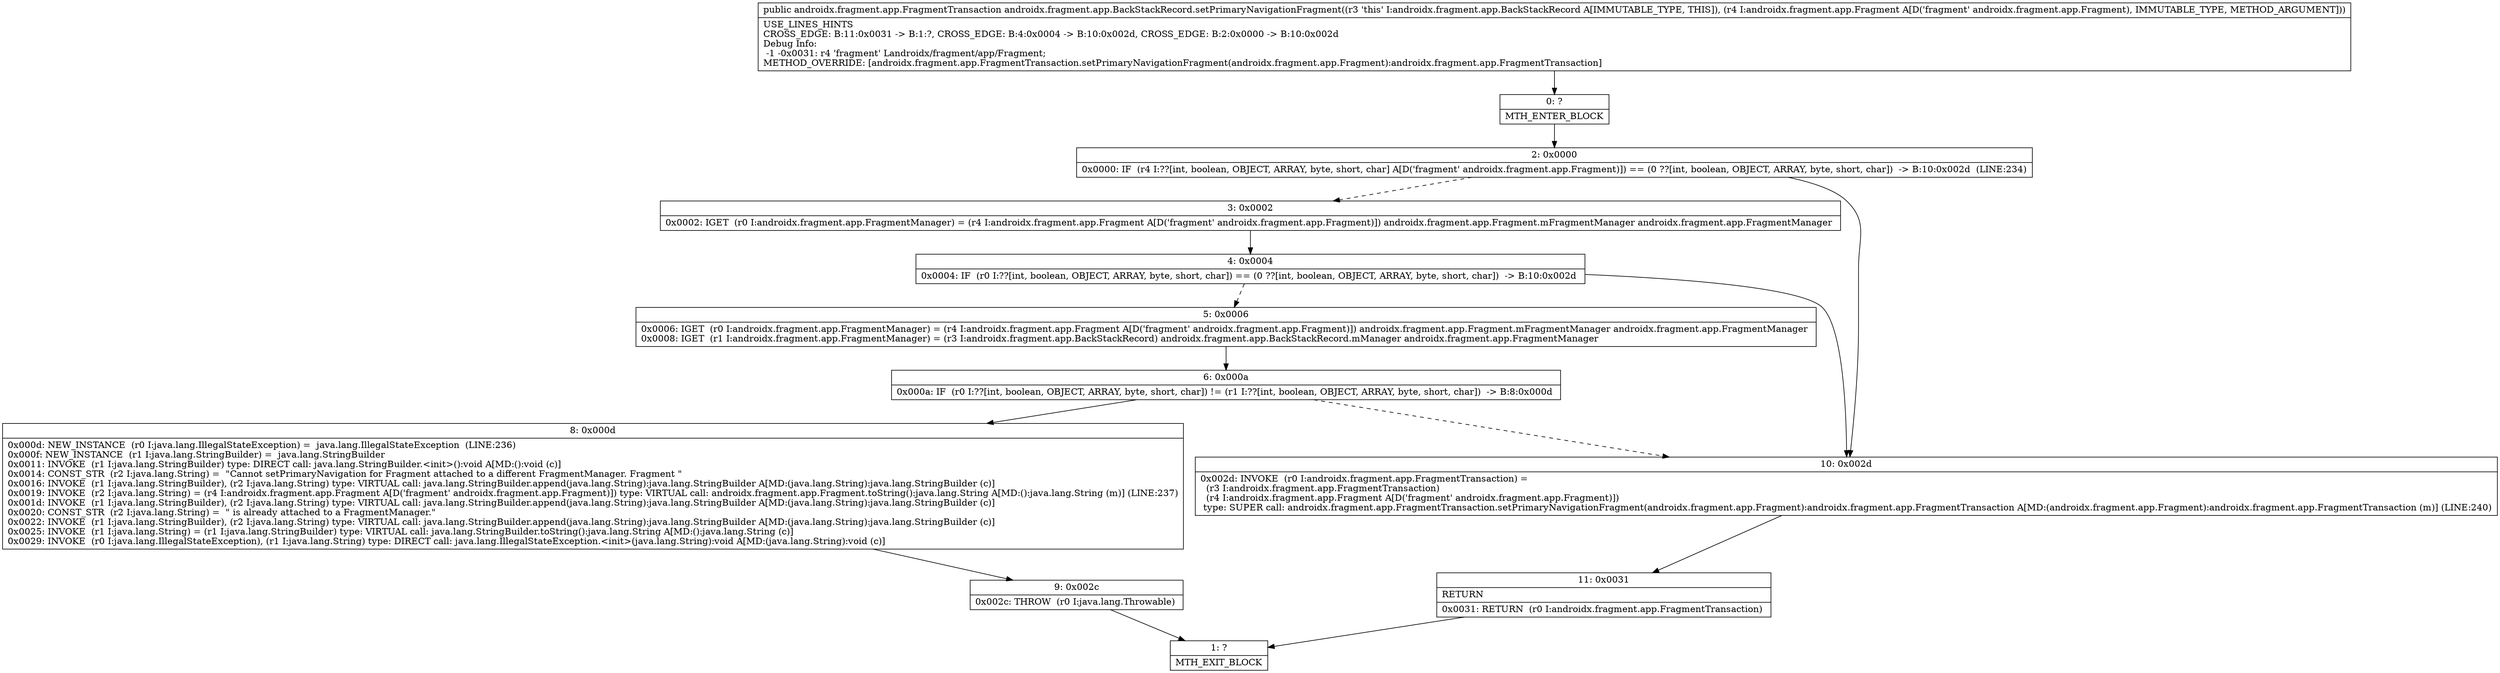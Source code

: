 digraph "CFG forandroidx.fragment.app.BackStackRecord.setPrimaryNavigationFragment(Landroidx\/fragment\/app\/Fragment;)Landroidx\/fragment\/app\/FragmentTransaction;" {
Node_0 [shape=record,label="{0\:\ ?|MTH_ENTER_BLOCK\l}"];
Node_2 [shape=record,label="{2\:\ 0x0000|0x0000: IF  (r4 I:??[int, boolean, OBJECT, ARRAY, byte, short, char] A[D('fragment' androidx.fragment.app.Fragment)]) == (0 ??[int, boolean, OBJECT, ARRAY, byte, short, char])  \-\> B:10:0x002d  (LINE:234)\l}"];
Node_3 [shape=record,label="{3\:\ 0x0002|0x0002: IGET  (r0 I:androidx.fragment.app.FragmentManager) = (r4 I:androidx.fragment.app.Fragment A[D('fragment' androidx.fragment.app.Fragment)]) androidx.fragment.app.Fragment.mFragmentManager androidx.fragment.app.FragmentManager \l}"];
Node_4 [shape=record,label="{4\:\ 0x0004|0x0004: IF  (r0 I:??[int, boolean, OBJECT, ARRAY, byte, short, char]) == (0 ??[int, boolean, OBJECT, ARRAY, byte, short, char])  \-\> B:10:0x002d \l}"];
Node_5 [shape=record,label="{5\:\ 0x0006|0x0006: IGET  (r0 I:androidx.fragment.app.FragmentManager) = (r4 I:androidx.fragment.app.Fragment A[D('fragment' androidx.fragment.app.Fragment)]) androidx.fragment.app.Fragment.mFragmentManager androidx.fragment.app.FragmentManager \l0x0008: IGET  (r1 I:androidx.fragment.app.FragmentManager) = (r3 I:androidx.fragment.app.BackStackRecord) androidx.fragment.app.BackStackRecord.mManager androidx.fragment.app.FragmentManager \l}"];
Node_6 [shape=record,label="{6\:\ 0x000a|0x000a: IF  (r0 I:??[int, boolean, OBJECT, ARRAY, byte, short, char]) != (r1 I:??[int, boolean, OBJECT, ARRAY, byte, short, char])  \-\> B:8:0x000d \l}"];
Node_8 [shape=record,label="{8\:\ 0x000d|0x000d: NEW_INSTANCE  (r0 I:java.lang.IllegalStateException) =  java.lang.IllegalStateException  (LINE:236)\l0x000f: NEW_INSTANCE  (r1 I:java.lang.StringBuilder) =  java.lang.StringBuilder \l0x0011: INVOKE  (r1 I:java.lang.StringBuilder) type: DIRECT call: java.lang.StringBuilder.\<init\>():void A[MD:():void (c)]\l0x0014: CONST_STR  (r2 I:java.lang.String) =  \"Cannot setPrimaryNavigation for Fragment attached to a different FragmentManager. Fragment \" \l0x0016: INVOKE  (r1 I:java.lang.StringBuilder), (r2 I:java.lang.String) type: VIRTUAL call: java.lang.StringBuilder.append(java.lang.String):java.lang.StringBuilder A[MD:(java.lang.String):java.lang.StringBuilder (c)]\l0x0019: INVOKE  (r2 I:java.lang.String) = (r4 I:androidx.fragment.app.Fragment A[D('fragment' androidx.fragment.app.Fragment)]) type: VIRTUAL call: androidx.fragment.app.Fragment.toString():java.lang.String A[MD:():java.lang.String (m)] (LINE:237)\l0x001d: INVOKE  (r1 I:java.lang.StringBuilder), (r2 I:java.lang.String) type: VIRTUAL call: java.lang.StringBuilder.append(java.lang.String):java.lang.StringBuilder A[MD:(java.lang.String):java.lang.StringBuilder (c)]\l0x0020: CONST_STR  (r2 I:java.lang.String) =  \" is already attached to a FragmentManager.\" \l0x0022: INVOKE  (r1 I:java.lang.StringBuilder), (r2 I:java.lang.String) type: VIRTUAL call: java.lang.StringBuilder.append(java.lang.String):java.lang.StringBuilder A[MD:(java.lang.String):java.lang.StringBuilder (c)]\l0x0025: INVOKE  (r1 I:java.lang.String) = (r1 I:java.lang.StringBuilder) type: VIRTUAL call: java.lang.StringBuilder.toString():java.lang.String A[MD:():java.lang.String (c)]\l0x0029: INVOKE  (r0 I:java.lang.IllegalStateException), (r1 I:java.lang.String) type: DIRECT call: java.lang.IllegalStateException.\<init\>(java.lang.String):void A[MD:(java.lang.String):void (c)]\l}"];
Node_9 [shape=record,label="{9\:\ 0x002c|0x002c: THROW  (r0 I:java.lang.Throwable) \l}"];
Node_1 [shape=record,label="{1\:\ ?|MTH_EXIT_BLOCK\l}"];
Node_10 [shape=record,label="{10\:\ 0x002d|0x002d: INVOKE  (r0 I:androidx.fragment.app.FragmentTransaction) = \l  (r3 I:androidx.fragment.app.FragmentTransaction)\l  (r4 I:androidx.fragment.app.Fragment A[D('fragment' androidx.fragment.app.Fragment)])\l type: SUPER call: androidx.fragment.app.FragmentTransaction.setPrimaryNavigationFragment(androidx.fragment.app.Fragment):androidx.fragment.app.FragmentTransaction A[MD:(androidx.fragment.app.Fragment):androidx.fragment.app.FragmentTransaction (m)] (LINE:240)\l}"];
Node_11 [shape=record,label="{11\:\ 0x0031|RETURN\l|0x0031: RETURN  (r0 I:androidx.fragment.app.FragmentTransaction) \l}"];
MethodNode[shape=record,label="{public androidx.fragment.app.FragmentTransaction androidx.fragment.app.BackStackRecord.setPrimaryNavigationFragment((r3 'this' I:androidx.fragment.app.BackStackRecord A[IMMUTABLE_TYPE, THIS]), (r4 I:androidx.fragment.app.Fragment A[D('fragment' androidx.fragment.app.Fragment), IMMUTABLE_TYPE, METHOD_ARGUMENT]))  | USE_LINES_HINTS\lCROSS_EDGE: B:11:0x0031 \-\> B:1:?, CROSS_EDGE: B:4:0x0004 \-\> B:10:0x002d, CROSS_EDGE: B:2:0x0000 \-\> B:10:0x002d\lDebug Info:\l  \-1 \-0x0031: r4 'fragment' Landroidx\/fragment\/app\/Fragment;\lMETHOD_OVERRIDE: [androidx.fragment.app.FragmentTransaction.setPrimaryNavigationFragment(androidx.fragment.app.Fragment):androidx.fragment.app.FragmentTransaction]\l}"];
MethodNode -> Node_0;Node_0 -> Node_2;
Node_2 -> Node_3[style=dashed];
Node_2 -> Node_10;
Node_3 -> Node_4;
Node_4 -> Node_5[style=dashed];
Node_4 -> Node_10;
Node_5 -> Node_6;
Node_6 -> Node_8;
Node_6 -> Node_10[style=dashed];
Node_8 -> Node_9;
Node_9 -> Node_1;
Node_10 -> Node_11;
Node_11 -> Node_1;
}

